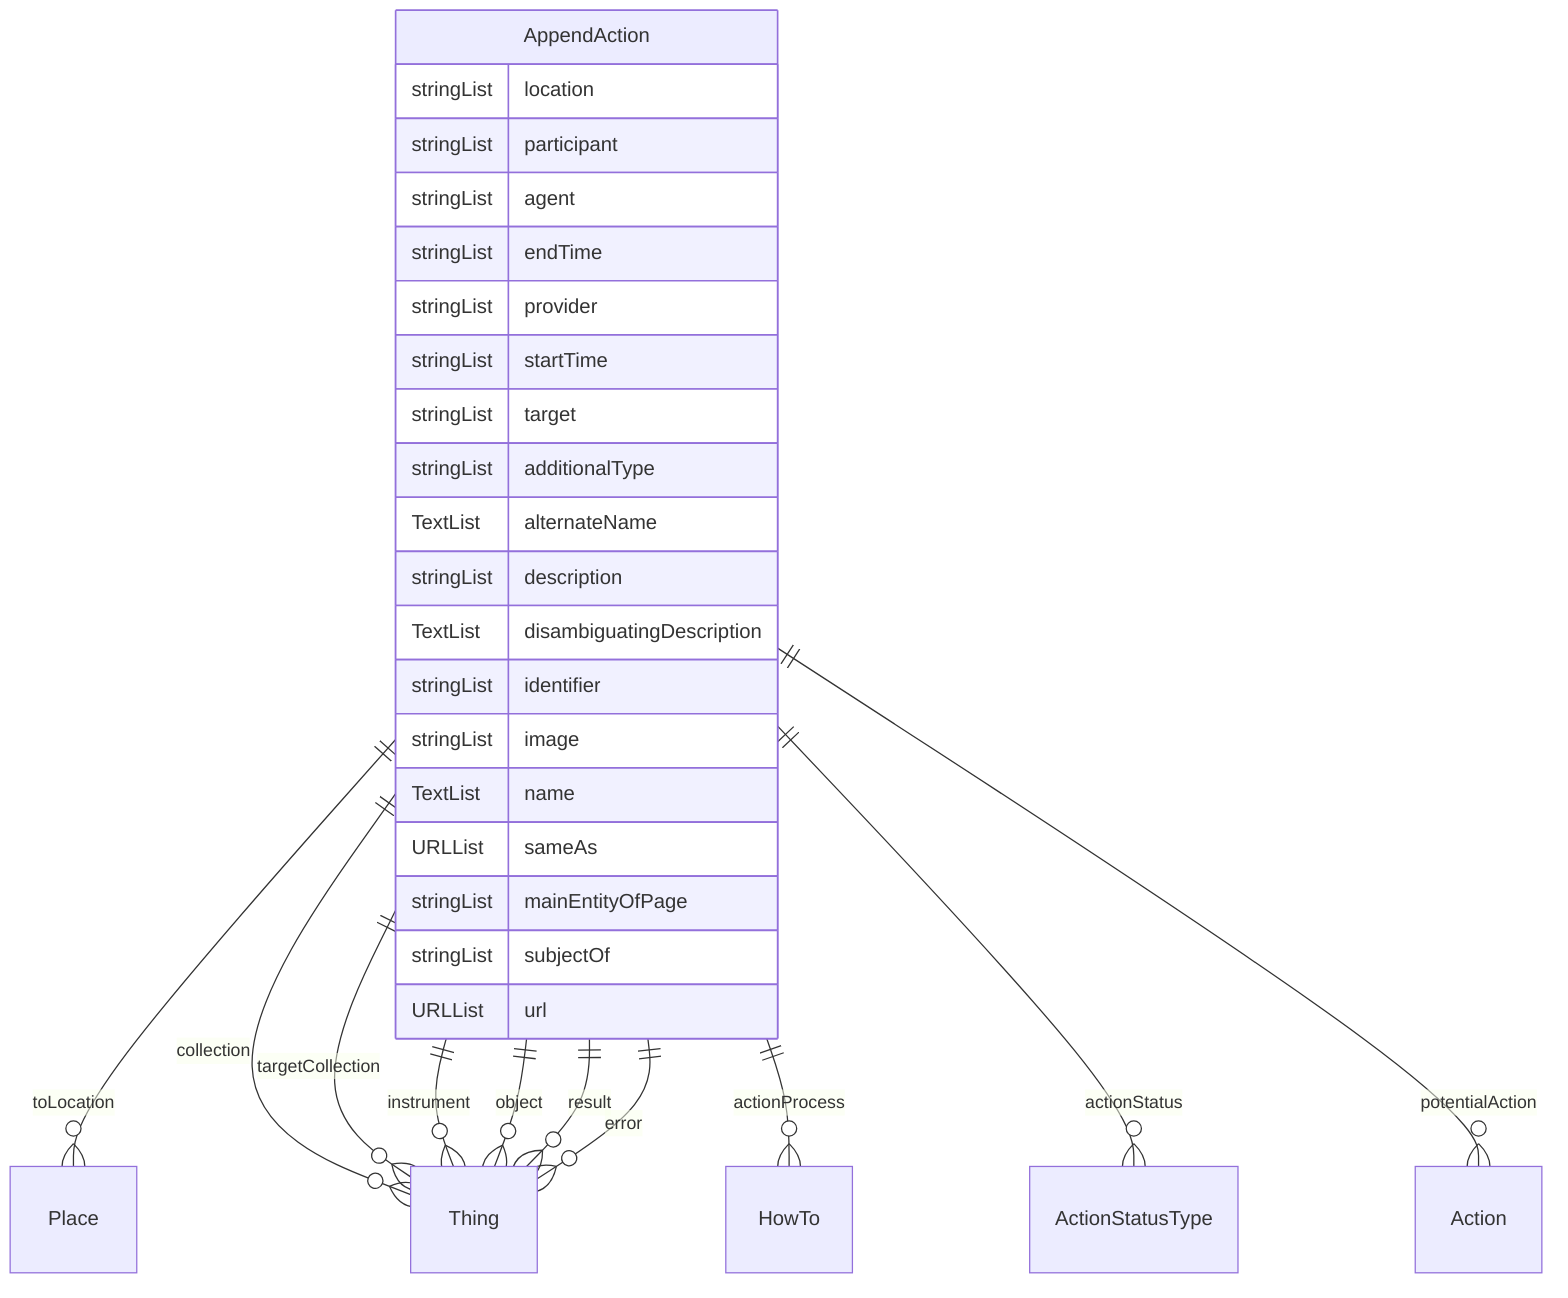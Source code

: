 erDiagram
AppendAction {
    stringList location  
    stringList participant  
    stringList agent  
    stringList endTime  
    stringList provider  
    stringList startTime  
    stringList target  
    stringList additionalType  
    TextList alternateName  
    stringList description  
    TextList disambiguatingDescription  
    stringList identifier  
    stringList image  
    TextList name  
    URLList sameAs  
    stringList mainEntityOfPage  
    stringList subjectOf  
    URLList url  
}

AppendAction ||--}o Place : "toLocation"
AppendAction ||--}o Thing : "collection"
AppendAction ||--}o Thing : "targetCollection"
AppendAction ||--}o Thing : "instrument"
AppendAction ||--}o Thing : "object"
AppendAction ||--}o Thing : "result"
AppendAction ||--}o HowTo : "actionProcess"
AppendAction ||--}o ActionStatusType : "actionStatus"
AppendAction ||--}o Thing : "error"
AppendAction ||--}o Action : "potentialAction"